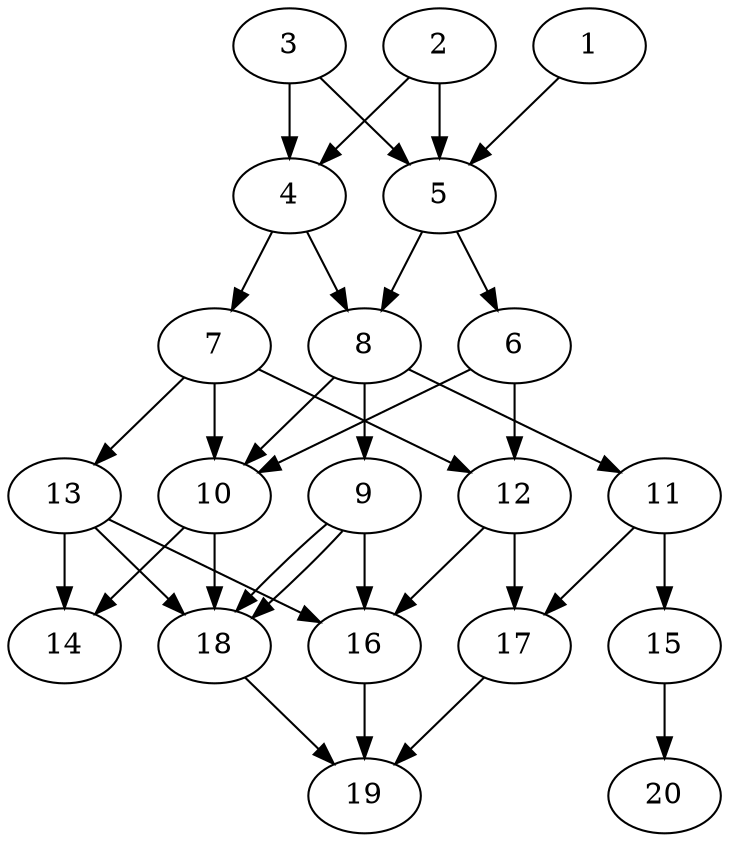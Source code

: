 // DAG automatically generated by daggen at Tue Jul 23 14:31:37 2019
// ./daggen --dot -n 20 --ccr 0.4 --fat 0.5 --regular 0.5 --density 0.8 --mindata 5242880 --maxdata 52428800 
digraph G {
  1 [size="98944000", alpha="0.16", expect_size="39577600"] 
  1 -> 5 [size ="39577600"]
  2 [size="45923840", alpha="0.00", expect_size="18369536"] 
  2 -> 4 [size ="18369536"]
  2 -> 5 [size ="18369536"]
  3 [size="55226880", alpha="0.15", expect_size="22090752"] 
  3 -> 4 [size ="22090752"]
  3 -> 5 [size ="22090752"]
  4 [size="106685440", alpha="0.07", expect_size="42674176"] 
  4 -> 7 [size ="42674176"]
  4 -> 8 [size ="42674176"]
  5 [size="63674880", alpha="0.17", expect_size="25469952"] 
  5 -> 6 [size ="25469952"]
  5 -> 8 [size ="25469952"]
  6 [size="89571840", alpha="0.14", expect_size="35828736"] 
  6 -> 10 [size ="35828736"]
  6 -> 12 [size ="35828736"]
  7 [size="128266240", alpha="0.08", expect_size="51306496"] 
  7 -> 10 [size ="51306496"]
  7 -> 12 [size ="51306496"]
  7 -> 13 [size ="51306496"]
  8 [size="34800640", alpha="0.18", expect_size="13920256"] 
  8 -> 9 [size ="13920256"]
  8 -> 10 [size ="13920256"]
  8 -> 11 [size ="13920256"]
  9 [size="35724800", alpha="0.18", expect_size="14289920"] 
  9 -> 16 [size ="14289920"]
  9 -> 18 [size ="14289920"]
  9 -> 18 [size ="14289920"]
  10 [size="91453440", alpha="0.16", expect_size="36581376"] 
  10 -> 14 [size ="36581376"]
  10 -> 18 [size ="36581376"]
  11 [size="111232000", alpha="0.06", expect_size="44492800"] 
  11 -> 15 [size ="44492800"]
  11 -> 17 [size ="44492800"]
  12 [size="88829440", alpha="0.07", expect_size="35531776"] 
  12 -> 16 [size ="35531776"]
  12 -> 17 [size ="35531776"]
  13 [size="91648000", alpha="0.19", expect_size="36659200"] 
  13 -> 14 [size ="36659200"]
  13 -> 16 [size ="36659200"]
  13 -> 18 [size ="36659200"]
  14 [size="62940160", alpha="0.10", expect_size="25176064"] 
  15 [size="101785600", alpha="0.18", expect_size="40714240"] 
  15 -> 20 [size ="40714240"]
  16 [size="83776000", alpha="0.02", expect_size="33510400"] 
  16 -> 19 [size ="33510400"]
  17 [size="47403520", alpha="0.10", expect_size="18961408"] 
  17 -> 19 [size ="18961408"]
  18 [size="91860480", alpha="0.17", expect_size="36744192"] 
  18 -> 19 [size ="36744192"]
  19 [size="79577600", alpha="0.11", expect_size="31831040"] 
  20 [size="69184000", alpha="0.01", expect_size="27673600"] 
}
